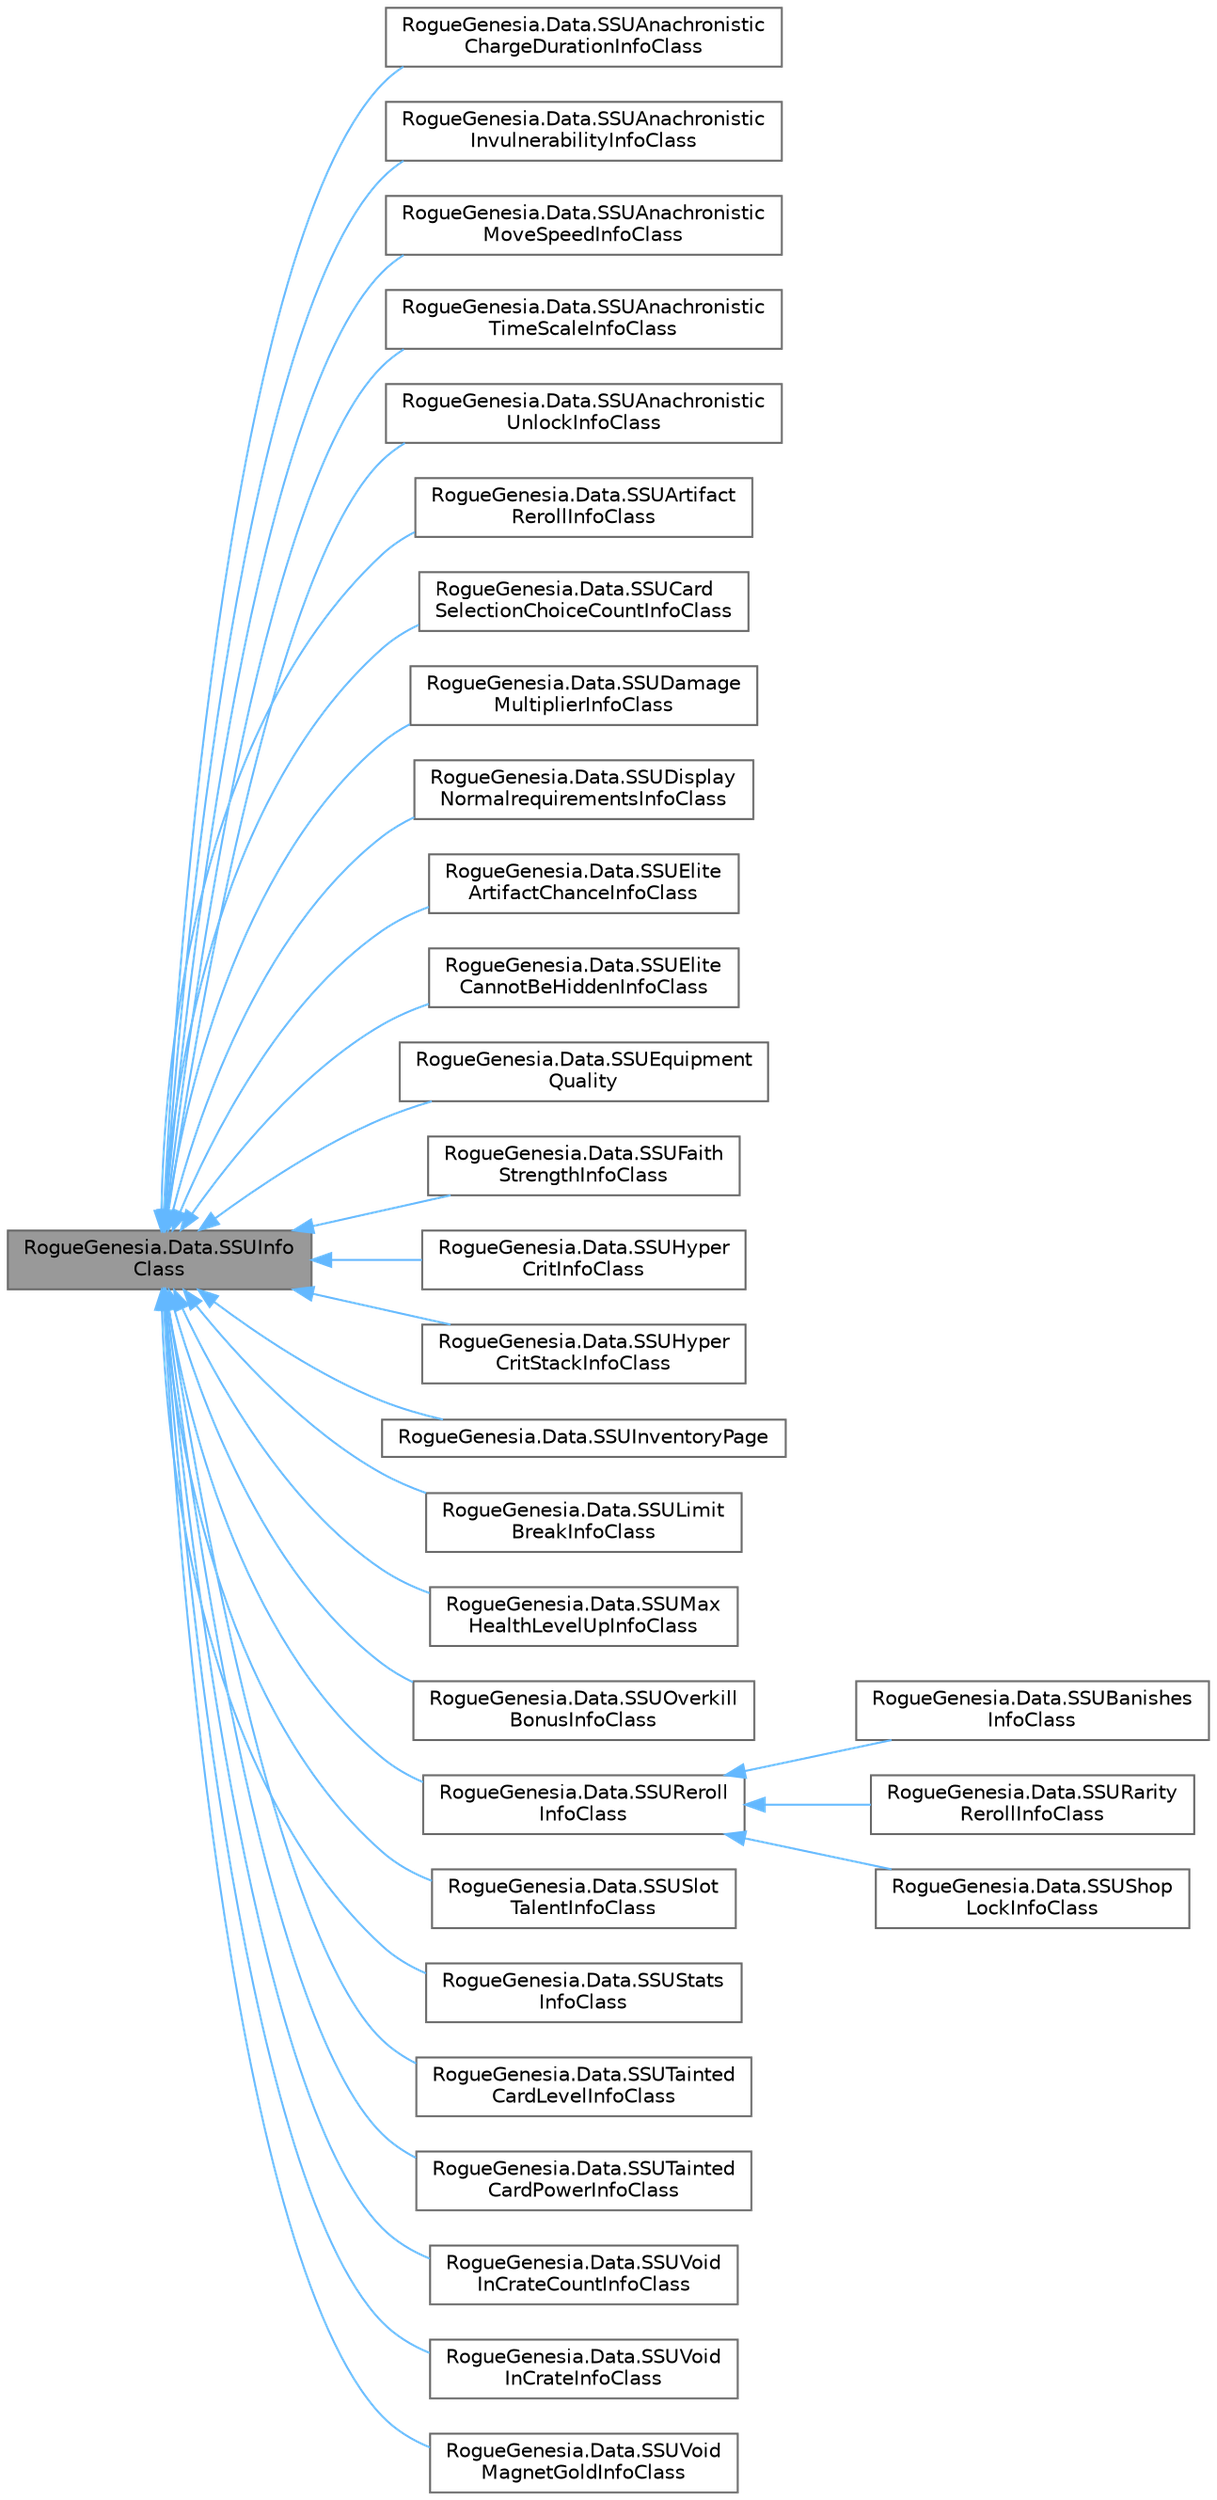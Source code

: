digraph "RogueGenesia.Data.SSUInfoClass"
{
 // LATEX_PDF_SIZE
  bgcolor="transparent";
  edge [fontname=Helvetica,fontsize=10,labelfontname=Helvetica,labelfontsize=10];
  node [fontname=Helvetica,fontsize=10,shape=box,height=0.2,width=0.4];
  rankdir="LR";
  Node1 [label="RogueGenesia.Data.SSUInfo\lClass",height=0.2,width=0.4,color="gray40", fillcolor="grey60", style="filled", fontcolor="black",tooltip=" "];
  Node1 -> Node2 [dir="back",color="steelblue1",style="solid"];
  Node2 [label="RogueGenesia.Data.SSUAnachronistic\lChargeDurationInfoClass",height=0.2,width=0.4,color="gray40", fillcolor="white", style="filled",URL="$class_rogue_genesia_1_1_data_1_1_s_s_u_anachronistic_charge_duration_info_class.html",tooltip=" "];
  Node1 -> Node3 [dir="back",color="steelblue1",style="solid"];
  Node3 [label="RogueGenesia.Data.SSUAnachronistic\lInvulnerabilityInfoClass",height=0.2,width=0.4,color="gray40", fillcolor="white", style="filled",URL="$class_rogue_genesia_1_1_data_1_1_s_s_u_anachronistic_invulnerability_info_class.html",tooltip=" "];
  Node1 -> Node4 [dir="back",color="steelblue1",style="solid"];
  Node4 [label="RogueGenesia.Data.SSUAnachronistic\lMoveSpeedInfoClass",height=0.2,width=0.4,color="gray40", fillcolor="white", style="filled",URL="$class_rogue_genesia_1_1_data_1_1_s_s_u_anachronistic_move_speed_info_class.html",tooltip=" "];
  Node1 -> Node5 [dir="back",color="steelblue1",style="solid"];
  Node5 [label="RogueGenesia.Data.SSUAnachronistic\lTimeScaleInfoClass",height=0.2,width=0.4,color="gray40", fillcolor="white", style="filled",URL="$class_rogue_genesia_1_1_data_1_1_s_s_u_anachronistic_time_scale_info_class.html",tooltip=" "];
  Node1 -> Node6 [dir="back",color="steelblue1",style="solid"];
  Node6 [label="RogueGenesia.Data.SSUAnachronistic\lUnlockInfoClass",height=0.2,width=0.4,color="gray40", fillcolor="white", style="filled",URL="$class_rogue_genesia_1_1_data_1_1_s_s_u_anachronistic_unlock_info_class.html",tooltip=" "];
  Node1 -> Node7 [dir="back",color="steelblue1",style="solid"];
  Node7 [label="RogueGenesia.Data.SSUArtifact\lRerollInfoClass",height=0.2,width=0.4,color="gray40", fillcolor="white", style="filled",URL="$class_rogue_genesia_1_1_data_1_1_s_s_u_artifact_reroll_info_class.html",tooltip=" "];
  Node1 -> Node8 [dir="back",color="steelblue1",style="solid"];
  Node8 [label="RogueGenesia.Data.SSUCard\lSelectionChoiceCountInfoClass",height=0.2,width=0.4,color="gray40", fillcolor="white", style="filled",URL="$class_rogue_genesia_1_1_data_1_1_s_s_u_card_selection_choice_count_info_class.html",tooltip=" "];
  Node1 -> Node9 [dir="back",color="steelblue1",style="solid"];
  Node9 [label="RogueGenesia.Data.SSUDamage\lMultiplierInfoClass",height=0.2,width=0.4,color="gray40", fillcolor="white", style="filled",URL="$class_rogue_genesia_1_1_data_1_1_s_s_u_damage_multiplier_info_class.html",tooltip=" "];
  Node1 -> Node10 [dir="back",color="steelblue1",style="solid"];
  Node10 [label="RogueGenesia.Data.SSUDisplay\lNormalrequirementsInfoClass",height=0.2,width=0.4,color="gray40", fillcolor="white", style="filled",URL="$class_rogue_genesia_1_1_data_1_1_s_s_u_display_normalrequirements_info_class.html",tooltip=" "];
  Node1 -> Node11 [dir="back",color="steelblue1",style="solid"];
  Node11 [label="RogueGenesia.Data.SSUElite\lArtifactChanceInfoClass",height=0.2,width=0.4,color="gray40", fillcolor="white", style="filled",URL="$class_rogue_genesia_1_1_data_1_1_s_s_u_elite_artifact_chance_info_class.html",tooltip=" "];
  Node1 -> Node12 [dir="back",color="steelblue1",style="solid"];
  Node12 [label="RogueGenesia.Data.SSUElite\lCannotBeHiddenInfoClass",height=0.2,width=0.4,color="gray40", fillcolor="white", style="filled",URL="$class_rogue_genesia_1_1_data_1_1_s_s_u_elite_cannot_be_hidden_info_class.html",tooltip=" "];
  Node1 -> Node13 [dir="back",color="steelblue1",style="solid"];
  Node13 [label="RogueGenesia.Data.SSUEquipment\lQuality",height=0.2,width=0.4,color="gray40", fillcolor="white", style="filled",URL="$class_rogue_genesia_1_1_data_1_1_s_s_u_equipment_quality.html",tooltip=" "];
  Node1 -> Node14 [dir="back",color="steelblue1",style="solid"];
  Node14 [label="RogueGenesia.Data.SSUFaith\lStrengthInfoClass",height=0.2,width=0.4,color="gray40", fillcolor="white", style="filled",URL="$class_rogue_genesia_1_1_data_1_1_s_s_u_faith_strength_info_class.html",tooltip=" "];
  Node1 -> Node15 [dir="back",color="steelblue1",style="solid"];
  Node15 [label="RogueGenesia.Data.SSUHyper\lCritInfoClass",height=0.2,width=0.4,color="gray40", fillcolor="white", style="filled",URL="$class_rogue_genesia_1_1_data_1_1_s_s_u_hyper_crit_info_class.html",tooltip=" "];
  Node1 -> Node16 [dir="back",color="steelblue1",style="solid"];
  Node16 [label="RogueGenesia.Data.SSUHyper\lCritStackInfoClass",height=0.2,width=0.4,color="gray40", fillcolor="white", style="filled",URL="$class_rogue_genesia_1_1_data_1_1_s_s_u_hyper_crit_stack_info_class.html",tooltip=" "];
  Node1 -> Node17 [dir="back",color="steelblue1",style="solid"];
  Node17 [label="RogueGenesia.Data.SSUInventoryPage",height=0.2,width=0.4,color="gray40", fillcolor="white", style="filled",URL="$class_rogue_genesia_1_1_data_1_1_s_s_u_inventory_page.html",tooltip=" "];
  Node1 -> Node18 [dir="back",color="steelblue1",style="solid"];
  Node18 [label="RogueGenesia.Data.SSULimit\lBreakInfoClass",height=0.2,width=0.4,color="gray40", fillcolor="white", style="filled",URL="$class_rogue_genesia_1_1_data_1_1_s_s_u_limit_break_info_class.html",tooltip=" "];
  Node1 -> Node19 [dir="back",color="steelblue1",style="solid"];
  Node19 [label="RogueGenesia.Data.SSUMax\lHealthLevelUpInfoClass",height=0.2,width=0.4,color="gray40", fillcolor="white", style="filled",URL="$class_rogue_genesia_1_1_data_1_1_s_s_u_max_health_level_up_info_class.html",tooltip=" "];
  Node1 -> Node20 [dir="back",color="steelblue1",style="solid"];
  Node20 [label="RogueGenesia.Data.SSUOverkill\lBonusInfoClass",height=0.2,width=0.4,color="gray40", fillcolor="white", style="filled",URL="$class_rogue_genesia_1_1_data_1_1_s_s_u_overkill_bonus_info_class.html",tooltip=" "];
  Node1 -> Node21 [dir="back",color="steelblue1",style="solid"];
  Node21 [label="RogueGenesia.Data.SSUReroll\lInfoClass",height=0.2,width=0.4,color="gray40", fillcolor="white", style="filled",URL="$class_rogue_genesia_1_1_data_1_1_s_s_u_reroll_info_class.html",tooltip=" "];
  Node21 -> Node22 [dir="back",color="steelblue1",style="solid"];
  Node22 [label="RogueGenesia.Data.SSUBanishes\lInfoClass",height=0.2,width=0.4,color="gray40", fillcolor="white", style="filled",URL="$class_rogue_genesia_1_1_data_1_1_s_s_u_banishes_info_class.html",tooltip=" "];
  Node21 -> Node23 [dir="back",color="steelblue1",style="solid"];
  Node23 [label="RogueGenesia.Data.SSURarity\lRerollInfoClass",height=0.2,width=0.4,color="gray40", fillcolor="white", style="filled",URL="$class_rogue_genesia_1_1_data_1_1_s_s_u_rarity_reroll_info_class.html",tooltip=" "];
  Node21 -> Node24 [dir="back",color="steelblue1",style="solid"];
  Node24 [label="RogueGenesia.Data.SSUShop\lLockInfoClass",height=0.2,width=0.4,color="gray40", fillcolor="white", style="filled",URL="$class_rogue_genesia_1_1_data_1_1_s_s_u_shop_lock_info_class.html",tooltip=" "];
  Node1 -> Node25 [dir="back",color="steelblue1",style="solid"];
  Node25 [label="RogueGenesia.Data.SSUSlot\lTalentInfoClass",height=0.2,width=0.4,color="gray40", fillcolor="white", style="filled",URL="$class_rogue_genesia_1_1_data_1_1_s_s_u_slot_talent_info_class.html",tooltip=" "];
  Node1 -> Node26 [dir="back",color="steelblue1",style="solid"];
  Node26 [label="RogueGenesia.Data.SSUStats\lInfoClass",height=0.2,width=0.4,color="gray40", fillcolor="white", style="filled",URL="$class_rogue_genesia_1_1_data_1_1_s_s_u_stats_info_class.html",tooltip=" "];
  Node1 -> Node27 [dir="back",color="steelblue1",style="solid"];
  Node27 [label="RogueGenesia.Data.SSUTainted\lCardLevelInfoClass",height=0.2,width=0.4,color="gray40", fillcolor="white", style="filled",URL="$class_rogue_genesia_1_1_data_1_1_s_s_u_tainted_card_level_info_class.html",tooltip=" "];
  Node1 -> Node28 [dir="back",color="steelblue1",style="solid"];
  Node28 [label="RogueGenesia.Data.SSUTainted\lCardPowerInfoClass",height=0.2,width=0.4,color="gray40", fillcolor="white", style="filled",URL="$class_rogue_genesia_1_1_data_1_1_s_s_u_tainted_card_power_info_class.html",tooltip=" "];
  Node1 -> Node29 [dir="back",color="steelblue1",style="solid"];
  Node29 [label="RogueGenesia.Data.SSUVoid\lInCrateCountInfoClass",height=0.2,width=0.4,color="gray40", fillcolor="white", style="filled",URL="$class_rogue_genesia_1_1_data_1_1_s_s_u_void_in_crate_count_info_class.html",tooltip=" "];
  Node1 -> Node30 [dir="back",color="steelblue1",style="solid"];
  Node30 [label="RogueGenesia.Data.SSUVoid\lInCrateInfoClass",height=0.2,width=0.4,color="gray40", fillcolor="white", style="filled",URL="$class_rogue_genesia_1_1_data_1_1_s_s_u_void_in_crate_info_class.html",tooltip=" "];
  Node1 -> Node31 [dir="back",color="steelblue1",style="solid"];
  Node31 [label="RogueGenesia.Data.SSUVoid\lMagnetGoldInfoClass",height=0.2,width=0.4,color="gray40", fillcolor="white", style="filled",URL="$class_rogue_genesia_1_1_data_1_1_s_s_u_void_magnet_gold_info_class.html",tooltip=" "];
}
